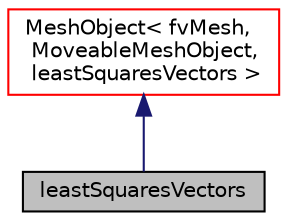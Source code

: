 digraph "leastSquaresVectors"
{
  bgcolor="transparent";
  edge [fontname="Helvetica",fontsize="10",labelfontname="Helvetica",labelfontsize="10"];
  node [fontname="Helvetica",fontsize="10",shape=record];
  Node0 [label="leastSquaresVectors",height=0.2,width=0.4,color="black", fillcolor="grey75", style="filled", fontcolor="black"];
  Node1 -> Node0 [dir="back",color="midnightblue",fontsize="10",style="solid",fontname="Helvetica"];
  Node1 [label="MeshObject\< fvMesh,\l MoveableMeshObject,\l leastSquaresVectors \>",height=0.2,width=0.4,color="red",URL="$a28289.html"];
}
